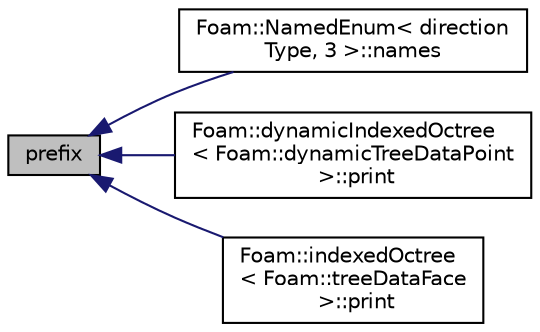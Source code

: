 digraph "prefix"
{
  bgcolor="transparent";
  edge [fontname="Helvetica",fontsize="10",labelfontname="Helvetica",labelfontsize="10"];
  node [fontname="Helvetica",fontsize="10",shape=record];
  rankdir="LR";
  Node3 [label="prefix",height=0.2,width=0.4,color="black", fillcolor="grey75", style="filled", fontcolor="black"];
  Node3 -> Node4 [dir="back",color="midnightblue",fontsize="10",style="solid",fontname="Helvetica"];
  Node4 [label="Foam::NamedEnum\< direction\lType, 3 \>::names",height=0.2,width=0.4,color="black",URL="$a27113.html#a7350da3a0edd92cd11e6c479c9967dc8"];
  Node3 -> Node5 [dir="back",color="midnightblue",fontsize="10",style="solid",fontname="Helvetica"];
  Node5 [label="Foam::dynamicIndexedOctree\l\< Foam::dynamicTreeDataPoint\l \>::print",height=0.2,width=0.4,color="black",URL="$a26745.html#a81fbb9bc9c192a1f28c352f8b9538568",tooltip="Print tree. Either print all indices (printContent = true) or. "];
  Node3 -> Node6 [dir="back",color="midnightblue",fontsize="10",style="solid",fontname="Helvetica"];
  Node6 [label="Foam::indexedOctree\l\< Foam::treeDataFace\l \>::print",height=0.2,width=0.4,color="black",URL="$a26157.html#a81fbb9bc9c192a1f28c352f8b9538568",tooltip="Print tree. Either print all indices (printContent = true) or. "];
}

